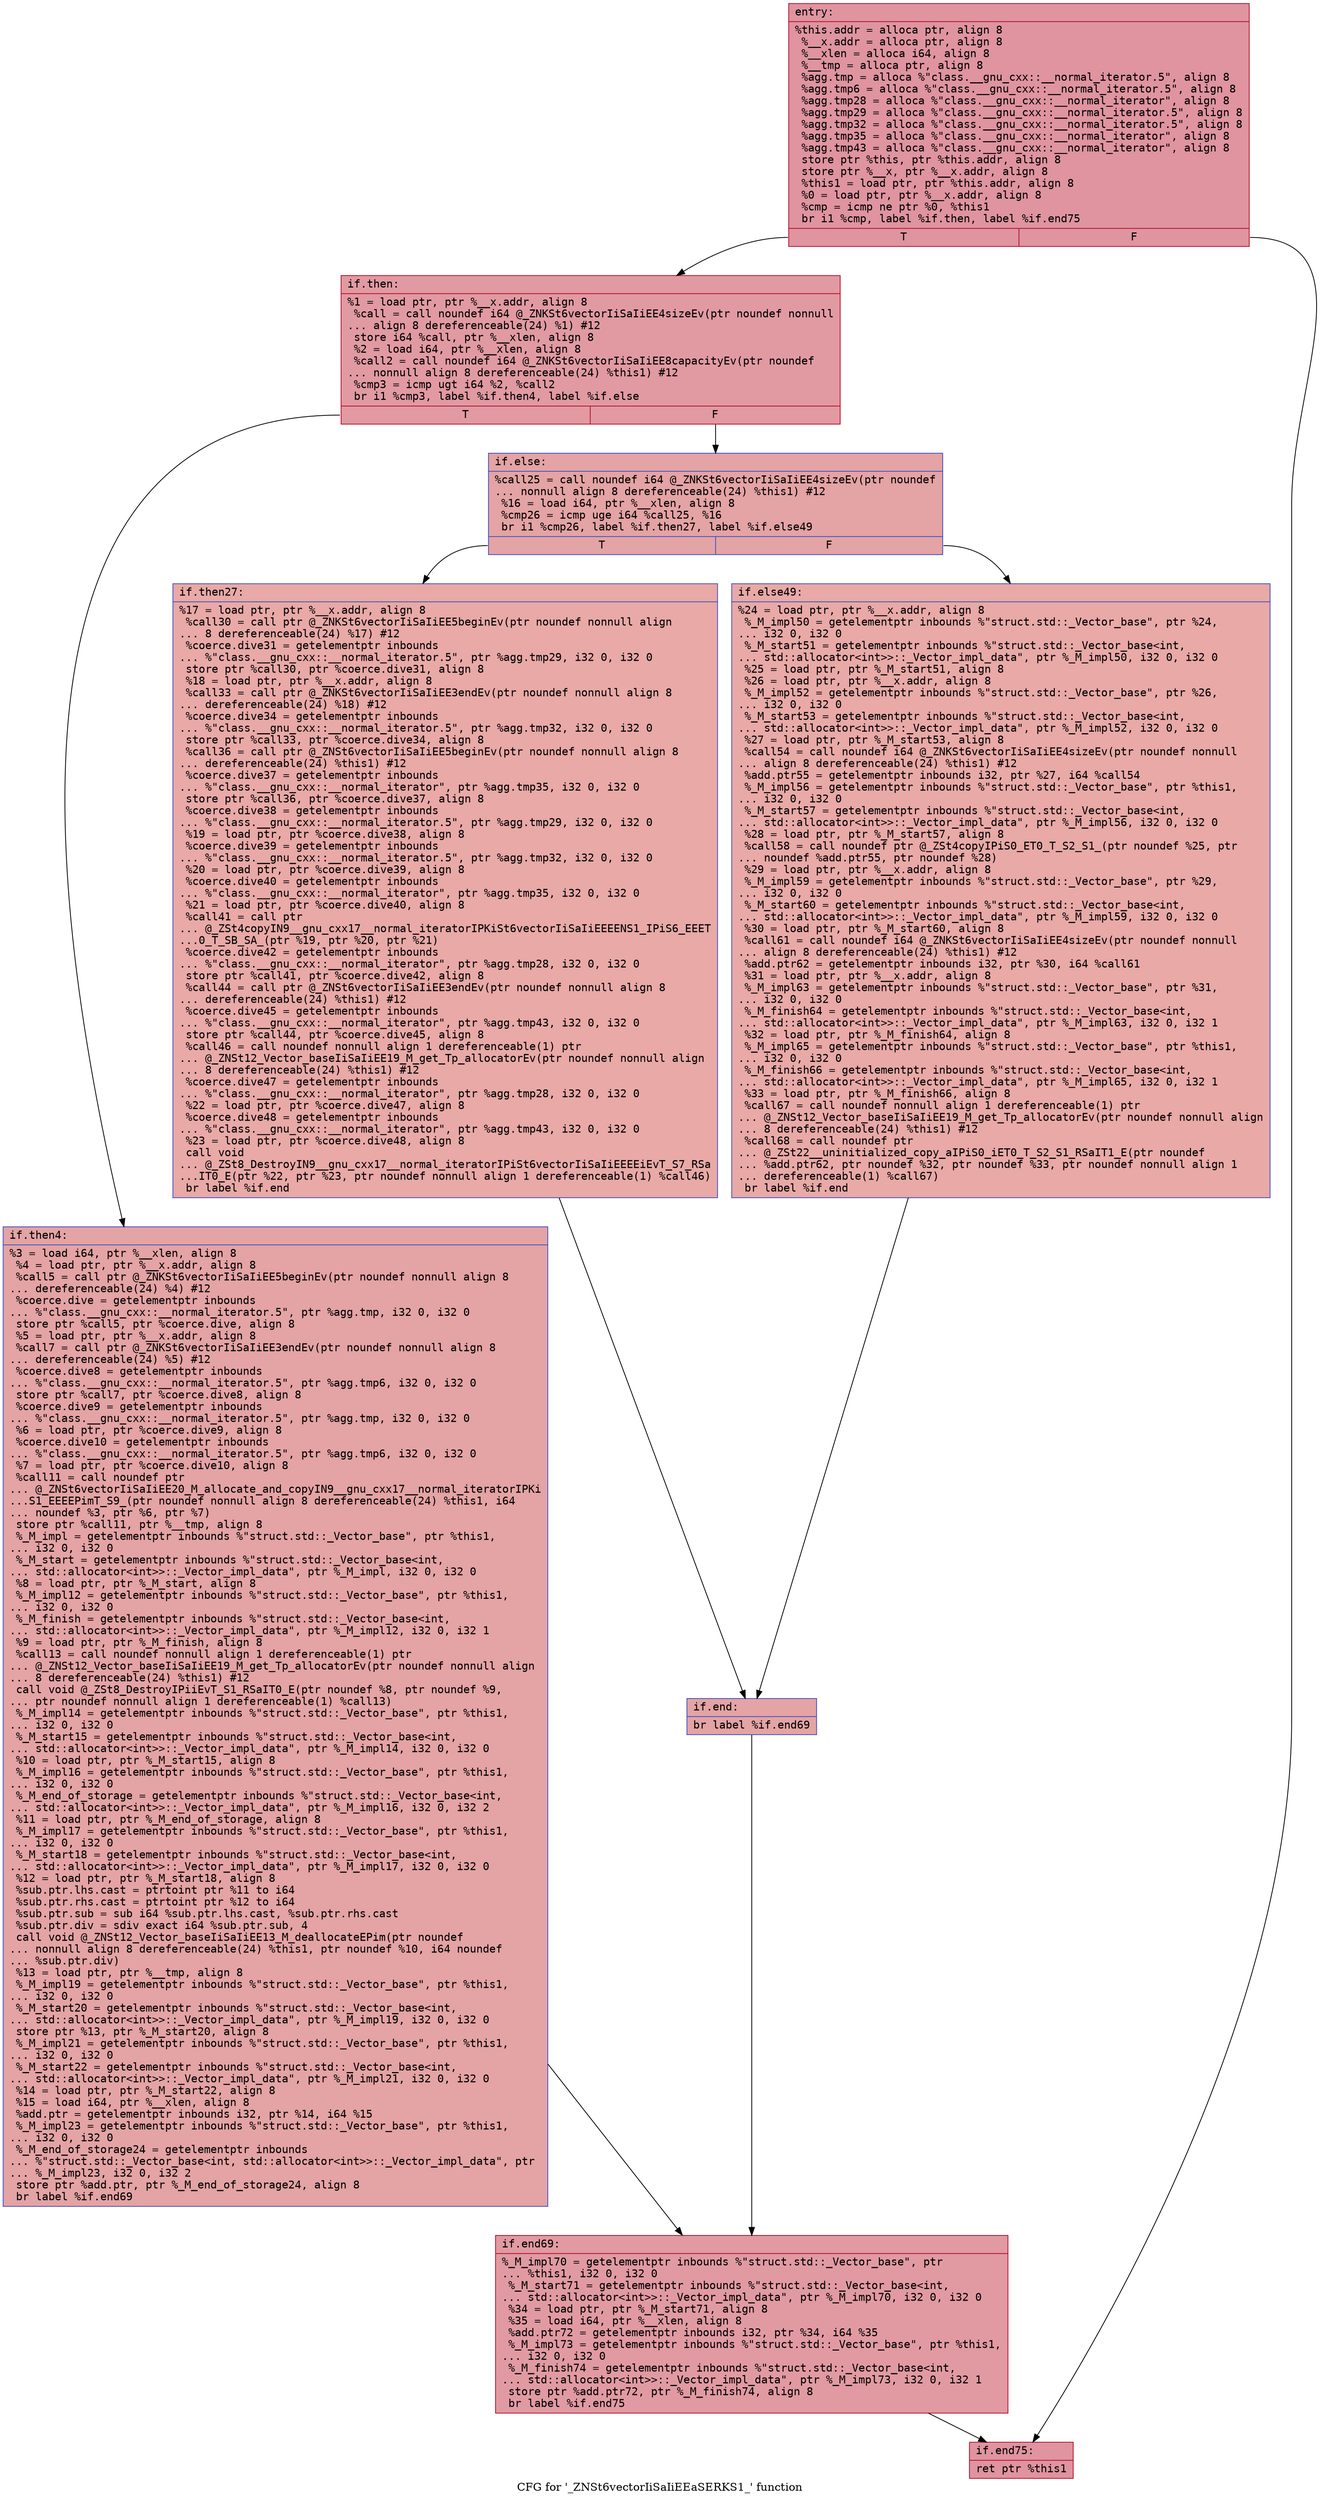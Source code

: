 digraph "CFG for '_ZNSt6vectorIiSaIiEEaSERKS1_' function" {
	label="CFG for '_ZNSt6vectorIiSaIiEEaSERKS1_' function";

	Node0x55579cd86100 [shape=record,color="#b70d28ff", style=filled, fillcolor="#b70d2870" fontname="Courier",label="{entry:\l|  %this.addr = alloca ptr, align 8\l  %__x.addr = alloca ptr, align 8\l  %__xlen = alloca i64, align 8\l  %__tmp = alloca ptr, align 8\l  %agg.tmp = alloca %\"class.__gnu_cxx::__normal_iterator.5\", align 8\l  %agg.tmp6 = alloca %\"class.__gnu_cxx::__normal_iterator.5\", align 8\l  %agg.tmp28 = alloca %\"class.__gnu_cxx::__normal_iterator\", align 8\l  %agg.tmp29 = alloca %\"class.__gnu_cxx::__normal_iterator.5\", align 8\l  %agg.tmp32 = alloca %\"class.__gnu_cxx::__normal_iterator.5\", align 8\l  %agg.tmp35 = alloca %\"class.__gnu_cxx::__normal_iterator\", align 8\l  %agg.tmp43 = alloca %\"class.__gnu_cxx::__normal_iterator\", align 8\l  store ptr %this, ptr %this.addr, align 8\l  store ptr %__x, ptr %__x.addr, align 8\l  %this1 = load ptr, ptr %this.addr, align 8\l  %0 = load ptr, ptr %__x.addr, align 8\l  %cmp = icmp ne ptr %0, %this1\l  br i1 %cmp, label %if.then, label %if.end75\l|{<s0>T|<s1>F}}"];
	Node0x55579cd86100:s0 -> Node0x55579cd86c60[tooltip="entry -> if.then\nProbability 62.50%" ];
	Node0x55579cd86100:s1 -> Node0x55579cd86cd0[tooltip="entry -> if.end75\nProbability 37.50%" ];
	Node0x55579cd86c60 [shape=record,color="#b70d28ff", style=filled, fillcolor="#bb1b2c70" fontname="Courier",label="{if.then:\l|  %1 = load ptr, ptr %__x.addr, align 8\l  %call = call noundef i64 @_ZNKSt6vectorIiSaIiEE4sizeEv(ptr noundef nonnull\l... align 8 dereferenceable(24) %1) #12\l  store i64 %call, ptr %__xlen, align 8\l  %2 = load i64, ptr %__xlen, align 8\l  %call2 = call noundef i64 @_ZNKSt6vectorIiSaIiEE8capacityEv(ptr noundef\l... nonnull align 8 dereferenceable(24) %this1) #12\l  %cmp3 = icmp ugt i64 %2, %call2\l  br i1 %cmp3, label %if.then4, label %if.else\l|{<s0>T|<s1>F}}"];
	Node0x55579cd86c60:s0 -> Node0x55579cd872e0[tooltip="if.then -> if.then4\nProbability 50.00%" ];
	Node0x55579cd86c60:s1 -> Node0x55579cd87390[tooltip="if.then -> if.else\nProbability 50.00%" ];
	Node0x55579cd872e0 [shape=record,color="#3d50c3ff", style=filled, fillcolor="#c32e3170" fontname="Courier",label="{if.then4:\l|  %3 = load i64, ptr %__xlen, align 8\l  %4 = load ptr, ptr %__x.addr, align 8\l  %call5 = call ptr @_ZNKSt6vectorIiSaIiEE5beginEv(ptr noundef nonnull align 8\l... dereferenceable(24) %4) #12\l  %coerce.dive = getelementptr inbounds\l... %\"class.__gnu_cxx::__normal_iterator.5\", ptr %agg.tmp, i32 0, i32 0\l  store ptr %call5, ptr %coerce.dive, align 8\l  %5 = load ptr, ptr %__x.addr, align 8\l  %call7 = call ptr @_ZNKSt6vectorIiSaIiEE3endEv(ptr noundef nonnull align 8\l... dereferenceable(24) %5) #12\l  %coerce.dive8 = getelementptr inbounds\l... %\"class.__gnu_cxx::__normal_iterator.5\", ptr %agg.tmp6, i32 0, i32 0\l  store ptr %call7, ptr %coerce.dive8, align 8\l  %coerce.dive9 = getelementptr inbounds\l... %\"class.__gnu_cxx::__normal_iterator.5\", ptr %agg.tmp, i32 0, i32 0\l  %6 = load ptr, ptr %coerce.dive9, align 8\l  %coerce.dive10 = getelementptr inbounds\l... %\"class.__gnu_cxx::__normal_iterator.5\", ptr %agg.tmp6, i32 0, i32 0\l  %7 = load ptr, ptr %coerce.dive10, align 8\l  %call11 = call noundef ptr\l... @_ZNSt6vectorIiSaIiEE20_M_allocate_and_copyIN9__gnu_cxx17__normal_iteratorIPKi\l...S1_EEEEPimT_S9_(ptr noundef nonnull align 8 dereferenceable(24) %this1, i64\l... noundef %3, ptr %6, ptr %7)\l  store ptr %call11, ptr %__tmp, align 8\l  %_M_impl = getelementptr inbounds %\"struct.std::_Vector_base\", ptr %this1,\l... i32 0, i32 0\l  %_M_start = getelementptr inbounds %\"struct.std::_Vector_base\<int,\l... std::allocator\<int\>\>::_Vector_impl_data\", ptr %_M_impl, i32 0, i32 0\l  %8 = load ptr, ptr %_M_start, align 8\l  %_M_impl12 = getelementptr inbounds %\"struct.std::_Vector_base\", ptr %this1,\l... i32 0, i32 0\l  %_M_finish = getelementptr inbounds %\"struct.std::_Vector_base\<int,\l... std::allocator\<int\>\>::_Vector_impl_data\", ptr %_M_impl12, i32 0, i32 1\l  %9 = load ptr, ptr %_M_finish, align 8\l  %call13 = call noundef nonnull align 1 dereferenceable(1) ptr\l... @_ZNSt12_Vector_baseIiSaIiEE19_M_get_Tp_allocatorEv(ptr noundef nonnull align\l... 8 dereferenceable(24) %this1) #12\l  call void @_ZSt8_DestroyIPiiEvT_S1_RSaIT0_E(ptr noundef %8, ptr noundef %9,\l... ptr noundef nonnull align 1 dereferenceable(1) %call13)\l  %_M_impl14 = getelementptr inbounds %\"struct.std::_Vector_base\", ptr %this1,\l... i32 0, i32 0\l  %_M_start15 = getelementptr inbounds %\"struct.std::_Vector_base\<int,\l... std::allocator\<int\>\>::_Vector_impl_data\", ptr %_M_impl14, i32 0, i32 0\l  %10 = load ptr, ptr %_M_start15, align 8\l  %_M_impl16 = getelementptr inbounds %\"struct.std::_Vector_base\", ptr %this1,\l... i32 0, i32 0\l  %_M_end_of_storage = getelementptr inbounds %\"struct.std::_Vector_base\<int,\l... std::allocator\<int\>\>::_Vector_impl_data\", ptr %_M_impl16, i32 0, i32 2\l  %11 = load ptr, ptr %_M_end_of_storage, align 8\l  %_M_impl17 = getelementptr inbounds %\"struct.std::_Vector_base\", ptr %this1,\l... i32 0, i32 0\l  %_M_start18 = getelementptr inbounds %\"struct.std::_Vector_base\<int,\l... std::allocator\<int\>\>::_Vector_impl_data\", ptr %_M_impl17, i32 0, i32 0\l  %12 = load ptr, ptr %_M_start18, align 8\l  %sub.ptr.lhs.cast = ptrtoint ptr %11 to i64\l  %sub.ptr.rhs.cast = ptrtoint ptr %12 to i64\l  %sub.ptr.sub = sub i64 %sub.ptr.lhs.cast, %sub.ptr.rhs.cast\l  %sub.ptr.div = sdiv exact i64 %sub.ptr.sub, 4\l  call void @_ZNSt12_Vector_baseIiSaIiEE13_M_deallocateEPim(ptr noundef\l... nonnull align 8 dereferenceable(24) %this1, ptr noundef %10, i64 noundef\l... %sub.ptr.div)\l  %13 = load ptr, ptr %__tmp, align 8\l  %_M_impl19 = getelementptr inbounds %\"struct.std::_Vector_base\", ptr %this1,\l... i32 0, i32 0\l  %_M_start20 = getelementptr inbounds %\"struct.std::_Vector_base\<int,\l... std::allocator\<int\>\>::_Vector_impl_data\", ptr %_M_impl19, i32 0, i32 0\l  store ptr %13, ptr %_M_start20, align 8\l  %_M_impl21 = getelementptr inbounds %\"struct.std::_Vector_base\", ptr %this1,\l... i32 0, i32 0\l  %_M_start22 = getelementptr inbounds %\"struct.std::_Vector_base\<int,\l... std::allocator\<int\>\>::_Vector_impl_data\", ptr %_M_impl21, i32 0, i32 0\l  %14 = load ptr, ptr %_M_start22, align 8\l  %15 = load i64, ptr %__xlen, align 8\l  %add.ptr = getelementptr inbounds i32, ptr %14, i64 %15\l  %_M_impl23 = getelementptr inbounds %\"struct.std::_Vector_base\", ptr %this1,\l... i32 0, i32 0\l  %_M_end_of_storage24 = getelementptr inbounds\l... %\"struct.std::_Vector_base\<int, std::allocator\<int\>\>::_Vector_impl_data\", ptr\l... %_M_impl23, i32 0, i32 2\l  store ptr %add.ptr, ptr %_M_end_of_storage24, align 8\l  br label %if.end69\l}"];
	Node0x55579cd872e0 -> Node0x55579cd8ab70[tooltip="if.then4 -> if.end69\nProbability 100.00%" ];
	Node0x55579cd87390 [shape=record,color="#3d50c3ff", style=filled, fillcolor="#c32e3170" fontname="Courier",label="{if.else:\l|  %call25 = call noundef i64 @_ZNKSt6vectorIiSaIiEE4sizeEv(ptr noundef\l... nonnull align 8 dereferenceable(24) %this1) #12\l  %16 = load i64, ptr %__xlen, align 8\l  %cmp26 = icmp uge i64 %call25, %16\l  br i1 %cmp26, label %if.then27, label %if.else49\l|{<s0>T|<s1>F}}"];
	Node0x55579cd87390:s0 -> Node0x55579cd8aed0[tooltip="if.else -> if.then27\nProbability 50.00%" ];
	Node0x55579cd87390:s1 -> Node0x55579cd8af20[tooltip="if.else -> if.else49\nProbability 50.00%" ];
	Node0x55579cd8aed0 [shape=record,color="#3d50c3ff", style=filled, fillcolor="#ca3b3770" fontname="Courier",label="{if.then27:\l|  %17 = load ptr, ptr %__x.addr, align 8\l  %call30 = call ptr @_ZNKSt6vectorIiSaIiEE5beginEv(ptr noundef nonnull align\l... 8 dereferenceable(24) %17) #12\l  %coerce.dive31 = getelementptr inbounds\l... %\"class.__gnu_cxx::__normal_iterator.5\", ptr %agg.tmp29, i32 0, i32 0\l  store ptr %call30, ptr %coerce.dive31, align 8\l  %18 = load ptr, ptr %__x.addr, align 8\l  %call33 = call ptr @_ZNKSt6vectorIiSaIiEE3endEv(ptr noundef nonnull align 8\l... dereferenceable(24) %18) #12\l  %coerce.dive34 = getelementptr inbounds\l... %\"class.__gnu_cxx::__normal_iterator.5\", ptr %agg.tmp32, i32 0, i32 0\l  store ptr %call33, ptr %coerce.dive34, align 8\l  %call36 = call ptr @_ZNSt6vectorIiSaIiEE5beginEv(ptr noundef nonnull align 8\l... dereferenceable(24) %this1) #12\l  %coerce.dive37 = getelementptr inbounds\l... %\"class.__gnu_cxx::__normal_iterator\", ptr %agg.tmp35, i32 0, i32 0\l  store ptr %call36, ptr %coerce.dive37, align 8\l  %coerce.dive38 = getelementptr inbounds\l... %\"class.__gnu_cxx::__normal_iterator.5\", ptr %agg.tmp29, i32 0, i32 0\l  %19 = load ptr, ptr %coerce.dive38, align 8\l  %coerce.dive39 = getelementptr inbounds\l... %\"class.__gnu_cxx::__normal_iterator.5\", ptr %agg.tmp32, i32 0, i32 0\l  %20 = load ptr, ptr %coerce.dive39, align 8\l  %coerce.dive40 = getelementptr inbounds\l... %\"class.__gnu_cxx::__normal_iterator\", ptr %agg.tmp35, i32 0, i32 0\l  %21 = load ptr, ptr %coerce.dive40, align 8\l  %call41 = call ptr\l... @_ZSt4copyIN9__gnu_cxx17__normal_iteratorIPKiSt6vectorIiSaIiEEEENS1_IPiS6_EEET\l...0_T_SB_SA_(ptr %19, ptr %20, ptr %21)\l  %coerce.dive42 = getelementptr inbounds\l... %\"class.__gnu_cxx::__normal_iterator\", ptr %agg.tmp28, i32 0, i32 0\l  store ptr %call41, ptr %coerce.dive42, align 8\l  %call44 = call ptr @_ZNSt6vectorIiSaIiEE3endEv(ptr noundef nonnull align 8\l... dereferenceable(24) %this1) #12\l  %coerce.dive45 = getelementptr inbounds\l... %\"class.__gnu_cxx::__normal_iterator\", ptr %agg.tmp43, i32 0, i32 0\l  store ptr %call44, ptr %coerce.dive45, align 8\l  %call46 = call noundef nonnull align 1 dereferenceable(1) ptr\l... @_ZNSt12_Vector_baseIiSaIiEE19_M_get_Tp_allocatorEv(ptr noundef nonnull align\l... 8 dereferenceable(24) %this1) #12\l  %coerce.dive47 = getelementptr inbounds\l... %\"class.__gnu_cxx::__normal_iterator\", ptr %agg.tmp28, i32 0, i32 0\l  %22 = load ptr, ptr %coerce.dive47, align 8\l  %coerce.dive48 = getelementptr inbounds\l... %\"class.__gnu_cxx::__normal_iterator\", ptr %agg.tmp43, i32 0, i32 0\l  %23 = load ptr, ptr %coerce.dive48, align 8\l  call void\l... @_ZSt8_DestroyIN9__gnu_cxx17__normal_iteratorIPiSt6vectorIiSaIiEEEEiEvT_S7_RSa\l...IT0_E(ptr %22, ptr %23, ptr noundef nonnull align 1 dereferenceable(1) %call46)\l  br label %if.end\l}"];
	Node0x55579cd8aed0 -> Node0x55579cd7b480[tooltip="if.then27 -> if.end\nProbability 100.00%" ];
	Node0x55579cd8af20 [shape=record,color="#3d50c3ff", style=filled, fillcolor="#ca3b3770" fontname="Courier",label="{if.else49:\l|  %24 = load ptr, ptr %__x.addr, align 8\l  %_M_impl50 = getelementptr inbounds %\"struct.std::_Vector_base\", ptr %24,\l... i32 0, i32 0\l  %_M_start51 = getelementptr inbounds %\"struct.std::_Vector_base\<int,\l... std::allocator\<int\>\>::_Vector_impl_data\", ptr %_M_impl50, i32 0, i32 0\l  %25 = load ptr, ptr %_M_start51, align 8\l  %26 = load ptr, ptr %__x.addr, align 8\l  %_M_impl52 = getelementptr inbounds %\"struct.std::_Vector_base\", ptr %26,\l... i32 0, i32 0\l  %_M_start53 = getelementptr inbounds %\"struct.std::_Vector_base\<int,\l... std::allocator\<int\>\>::_Vector_impl_data\", ptr %_M_impl52, i32 0, i32 0\l  %27 = load ptr, ptr %_M_start53, align 8\l  %call54 = call noundef i64 @_ZNKSt6vectorIiSaIiEE4sizeEv(ptr noundef nonnull\l... align 8 dereferenceable(24) %this1) #12\l  %add.ptr55 = getelementptr inbounds i32, ptr %27, i64 %call54\l  %_M_impl56 = getelementptr inbounds %\"struct.std::_Vector_base\", ptr %this1,\l... i32 0, i32 0\l  %_M_start57 = getelementptr inbounds %\"struct.std::_Vector_base\<int,\l... std::allocator\<int\>\>::_Vector_impl_data\", ptr %_M_impl56, i32 0, i32 0\l  %28 = load ptr, ptr %_M_start57, align 8\l  %call58 = call noundef ptr @_ZSt4copyIPiS0_ET0_T_S2_S1_(ptr noundef %25, ptr\l... noundef %add.ptr55, ptr noundef %28)\l  %29 = load ptr, ptr %__x.addr, align 8\l  %_M_impl59 = getelementptr inbounds %\"struct.std::_Vector_base\", ptr %29,\l... i32 0, i32 0\l  %_M_start60 = getelementptr inbounds %\"struct.std::_Vector_base\<int,\l... std::allocator\<int\>\>::_Vector_impl_data\", ptr %_M_impl59, i32 0, i32 0\l  %30 = load ptr, ptr %_M_start60, align 8\l  %call61 = call noundef i64 @_ZNKSt6vectorIiSaIiEE4sizeEv(ptr noundef nonnull\l... align 8 dereferenceable(24) %this1) #12\l  %add.ptr62 = getelementptr inbounds i32, ptr %30, i64 %call61\l  %31 = load ptr, ptr %__x.addr, align 8\l  %_M_impl63 = getelementptr inbounds %\"struct.std::_Vector_base\", ptr %31,\l... i32 0, i32 0\l  %_M_finish64 = getelementptr inbounds %\"struct.std::_Vector_base\<int,\l... std::allocator\<int\>\>::_Vector_impl_data\", ptr %_M_impl63, i32 0, i32 1\l  %32 = load ptr, ptr %_M_finish64, align 8\l  %_M_impl65 = getelementptr inbounds %\"struct.std::_Vector_base\", ptr %this1,\l... i32 0, i32 0\l  %_M_finish66 = getelementptr inbounds %\"struct.std::_Vector_base\<int,\l... std::allocator\<int\>\>::_Vector_impl_data\", ptr %_M_impl65, i32 0, i32 1\l  %33 = load ptr, ptr %_M_finish66, align 8\l  %call67 = call noundef nonnull align 1 dereferenceable(1) ptr\l... @_ZNSt12_Vector_baseIiSaIiEE19_M_get_Tp_allocatorEv(ptr noundef nonnull align\l... 8 dereferenceable(24) %this1) #12\l  %call68 = call noundef ptr\l... @_ZSt22__uninitialized_copy_aIPiS0_iET0_T_S2_S1_RSaIT1_E(ptr noundef\l... %add.ptr62, ptr noundef %32, ptr noundef %33, ptr noundef nonnull align 1\l... dereferenceable(1) %call67)\l  br label %if.end\l}"];
	Node0x55579cd8af20 -> Node0x55579cd7b480[tooltip="if.else49 -> if.end\nProbability 100.00%" ];
	Node0x55579cd7b480 [shape=record,color="#3d50c3ff", style=filled, fillcolor="#c32e3170" fontname="Courier",label="{if.end:\l|  br label %if.end69\l}"];
	Node0x55579cd7b480 -> Node0x55579cd8ab70[tooltip="if.end -> if.end69\nProbability 100.00%" ];
	Node0x55579cd8ab70 [shape=record,color="#b70d28ff", style=filled, fillcolor="#bb1b2c70" fontname="Courier",label="{if.end69:\l|  %_M_impl70 = getelementptr inbounds %\"struct.std::_Vector_base\", ptr\l... %this1, i32 0, i32 0\l  %_M_start71 = getelementptr inbounds %\"struct.std::_Vector_base\<int,\l... std::allocator\<int\>\>::_Vector_impl_data\", ptr %_M_impl70, i32 0, i32 0\l  %34 = load ptr, ptr %_M_start71, align 8\l  %35 = load i64, ptr %__xlen, align 8\l  %add.ptr72 = getelementptr inbounds i32, ptr %34, i64 %35\l  %_M_impl73 = getelementptr inbounds %\"struct.std::_Vector_base\", ptr %this1,\l... i32 0, i32 0\l  %_M_finish74 = getelementptr inbounds %\"struct.std::_Vector_base\<int,\l... std::allocator\<int\>\>::_Vector_impl_data\", ptr %_M_impl73, i32 0, i32 1\l  store ptr %add.ptr72, ptr %_M_finish74, align 8\l  br label %if.end75\l}"];
	Node0x55579cd8ab70 -> Node0x55579cd86cd0[tooltip="if.end69 -> if.end75\nProbability 100.00%" ];
	Node0x55579cd86cd0 [shape=record,color="#b70d28ff", style=filled, fillcolor="#b70d2870" fontname="Courier",label="{if.end75:\l|  ret ptr %this1\l}"];
}
